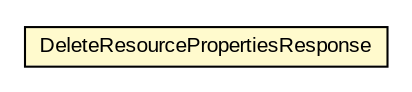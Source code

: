 #!/usr/local/bin/dot
#
# Class diagram 
# Generated by UMLGraph version R5_6-24-gf6e263 (http://www.umlgraph.org/)
#

digraph G {
	edge [fontname="arial",fontsize=10,labelfontname="arial",labelfontsize=10];
	node [fontname="arial",fontsize=10,shape=plaintext];
	nodesep=0.25;
	ranksep=0.5;
	// org.oasis_open.docs.wsrf.rp_2.DeleteResourcePropertiesResponse
	c305925 [label=<<table title="org.oasis_open.docs.wsrf.rp_2.DeleteResourcePropertiesResponse" border="0" cellborder="1" cellspacing="0" cellpadding="2" port="p" bgcolor="lemonChiffon" href="./DeleteResourcePropertiesResponse.html">
		<tr><td><table border="0" cellspacing="0" cellpadding="1">
<tr><td align="center" balign="center"> DeleteResourcePropertiesResponse </td></tr>
		</table></td></tr>
		</table>>, URL="./DeleteResourcePropertiesResponse.html", fontname="arial", fontcolor="black", fontsize=10.0];
}

